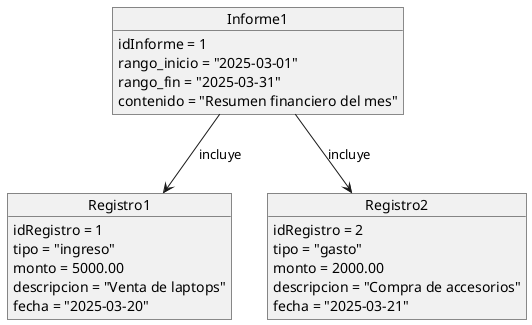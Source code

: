 @startuml
object Registro1 {
    idRegistro = 1
    tipo = "ingreso"
    monto = 5000.00
    descripcion = "Venta de laptops"
    fecha = "2025-03-20"
}

object Registro2 {
    idRegistro = 2
    tipo = "gasto"
    monto = 2000.00
    descripcion = "Compra de accesorios"
    fecha = "2025-03-21"
}

object Informe1 {
    idInforme = 1
    rango_inicio = "2025-03-01"
    rango_fin = "2025-03-31"
    contenido = "Resumen financiero del mes"
}

Informe1 --> Registro1 : incluye
Informe1 --> Registro2 : incluye
@enduml